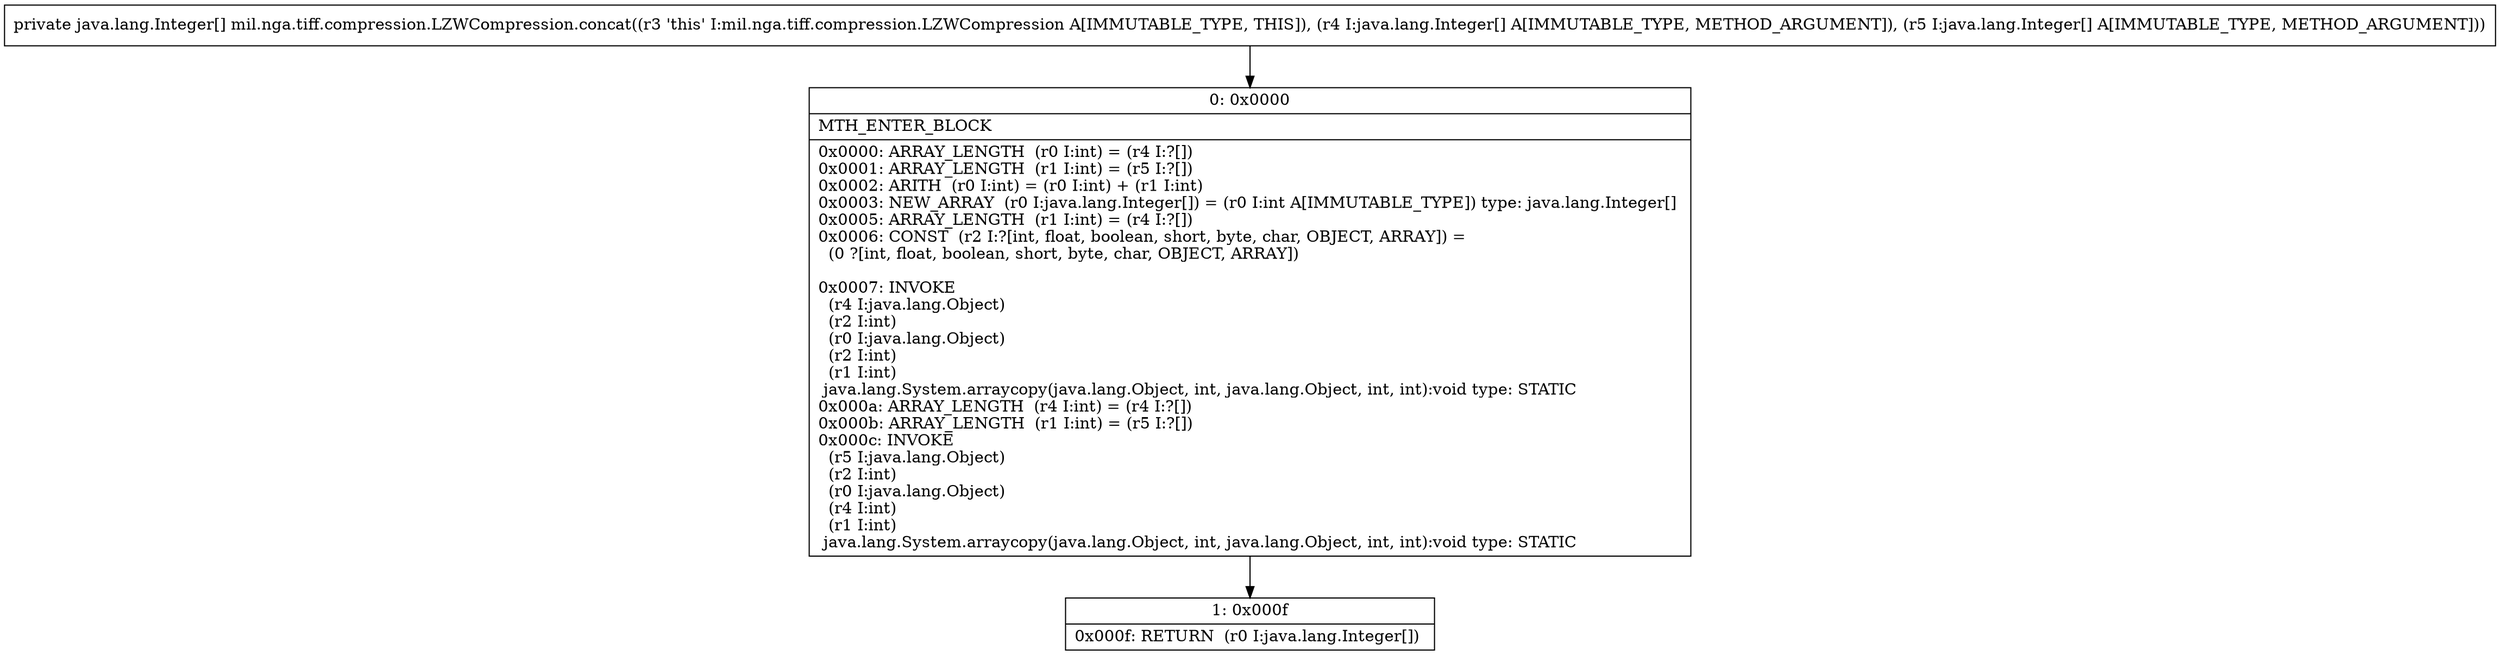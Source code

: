 digraph "CFG formil.nga.tiff.compression.LZWCompression.concat([Ljava\/lang\/Integer;[Ljava\/lang\/Integer;)[Ljava\/lang\/Integer;" {
Node_0 [shape=record,label="{0\:\ 0x0000|MTH_ENTER_BLOCK\l|0x0000: ARRAY_LENGTH  (r0 I:int) = (r4 I:?[]) \l0x0001: ARRAY_LENGTH  (r1 I:int) = (r5 I:?[]) \l0x0002: ARITH  (r0 I:int) = (r0 I:int) + (r1 I:int) \l0x0003: NEW_ARRAY  (r0 I:java.lang.Integer[]) = (r0 I:int A[IMMUTABLE_TYPE]) type: java.lang.Integer[] \l0x0005: ARRAY_LENGTH  (r1 I:int) = (r4 I:?[]) \l0x0006: CONST  (r2 I:?[int, float, boolean, short, byte, char, OBJECT, ARRAY]) = \l  (0 ?[int, float, boolean, short, byte, char, OBJECT, ARRAY])\l \l0x0007: INVOKE  \l  (r4 I:java.lang.Object)\l  (r2 I:int)\l  (r0 I:java.lang.Object)\l  (r2 I:int)\l  (r1 I:int)\l java.lang.System.arraycopy(java.lang.Object, int, java.lang.Object, int, int):void type: STATIC \l0x000a: ARRAY_LENGTH  (r4 I:int) = (r4 I:?[]) \l0x000b: ARRAY_LENGTH  (r1 I:int) = (r5 I:?[]) \l0x000c: INVOKE  \l  (r5 I:java.lang.Object)\l  (r2 I:int)\l  (r0 I:java.lang.Object)\l  (r4 I:int)\l  (r1 I:int)\l java.lang.System.arraycopy(java.lang.Object, int, java.lang.Object, int, int):void type: STATIC \l}"];
Node_1 [shape=record,label="{1\:\ 0x000f|0x000f: RETURN  (r0 I:java.lang.Integer[]) \l}"];
MethodNode[shape=record,label="{private java.lang.Integer[] mil.nga.tiff.compression.LZWCompression.concat((r3 'this' I:mil.nga.tiff.compression.LZWCompression A[IMMUTABLE_TYPE, THIS]), (r4 I:java.lang.Integer[] A[IMMUTABLE_TYPE, METHOD_ARGUMENT]), (r5 I:java.lang.Integer[] A[IMMUTABLE_TYPE, METHOD_ARGUMENT])) }"];
MethodNode -> Node_0;
Node_0 -> Node_1;
}

